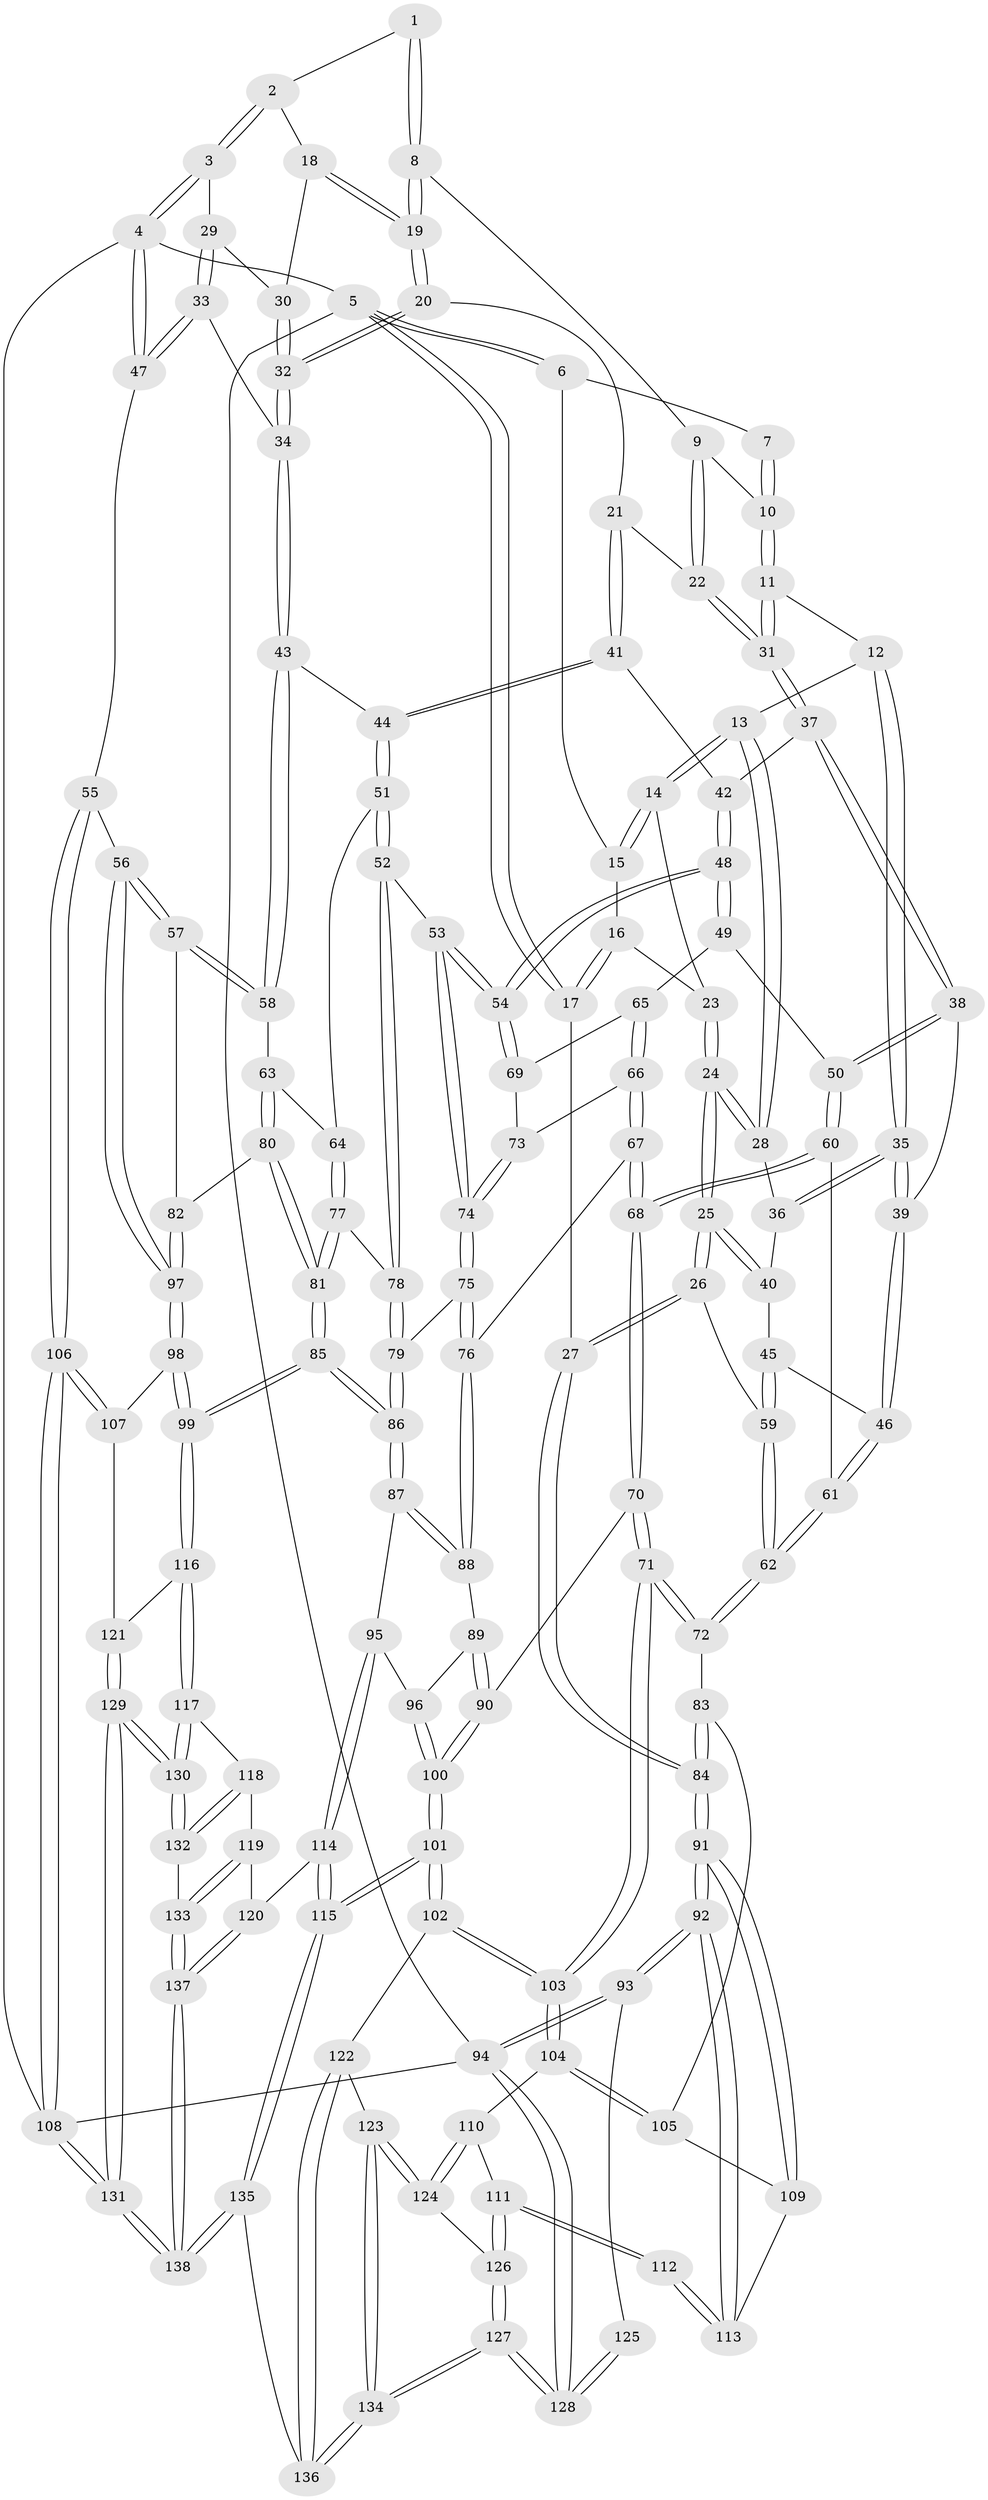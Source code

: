 // coarse degree distribution, {4: 0.4578313253012048, 5: 0.3855421686746988, 6: 0.07228915662650602, 3: 0.060240963855421686, 7: 0.012048192771084338, 2: 0.012048192771084338}
// Generated by graph-tools (version 1.1) at 2025/52/02/27/25 19:52:44]
// undirected, 138 vertices, 342 edges
graph export_dot {
graph [start="1"]
  node [color=gray90,style=filled];
  1 [pos="+0.5449208817395551+0"];
  2 [pos="+0.9505313366950439+0"];
  3 [pos="+1+0"];
  4 [pos="+1+0"];
  5 [pos="+0+0"];
  6 [pos="+0.10357744800227292+0"];
  7 [pos="+0.32509245111722335+0"];
  8 [pos="+0.5392240860066477+0.04172006694984093"];
  9 [pos="+0.50619528311523+0.06819457511517313"];
  10 [pos="+0.33745229165980023+0.1121956746371481"];
  11 [pos="+0.3224272091018523+0.14186241152829152"];
  12 [pos="+0.320526457155527+0.14297153999555973"];
  13 [pos="+0.24006464230873406+0.13165534864247536"];
  14 [pos="+0.2303752323069357+0.12597190514138218"];
  15 [pos="+0.15986212350480805+0"];
  16 [pos="+0.13632784972779072+0.1041185896369996"];
  17 [pos="+0+0"];
  18 [pos="+0.754058429062701+0.09354754220362976"];
  19 [pos="+0.6780753275202025+0.1413588167027771"];
  20 [pos="+0.6621707881646984+0.1814402546523376"];
  21 [pos="+0.654297083296858+0.19614469618200048"];
  22 [pos="+0.5176219866660361+0.2103746839949119"];
  23 [pos="+0.14069908755876057+0.10694009553648968"];
  24 [pos="+0.07343182061281298+0.24977300990995327"];
  25 [pos="+0+0.3179964169244618"];
  26 [pos="+0+0.3470823176956681"];
  27 [pos="+0+0.3440777162170271"];
  28 [pos="+0.13136045946643013+0.23704737745701157"];
  29 [pos="+0.8963705248184632+0.17782100717695662"];
  30 [pos="+0.837901188419736+0.18784560593292426"];
  31 [pos="+0.4674657486918024+0.2440440047168761"];
  32 [pos="+0.8420486204736716+0.29022032786340907"];
  33 [pos="+1+0.27466725384429164"];
  34 [pos="+0.8457073018632287+0.3088392005835889"];
  35 [pos="+0.2971017621876933+0.22739901420406647"];
  36 [pos="+0.17053330688321236+0.2593503772167075"];
  37 [pos="+0.4686472931082304+0.257789806813006"];
  38 [pos="+0.4353298067362739+0.34873047824823916"];
  39 [pos="+0.2899919322847452+0.3017680163096903"];
  40 [pos="+0.1925640698510573+0.2980797806249219"];
  41 [pos="+0.6561580530621808+0.2208929382416871"];
  42 [pos="+0.5895661010109025+0.3365443708848693"];
  43 [pos="+0.8261733528920898+0.3397426766482284"];
  44 [pos="+0.758825535776297+0.3575680014727211"];
  45 [pos="+0.23531307998804393+0.3436167112176301"];
  46 [pos="+0.2637827591847836+0.34192020630213144"];
  47 [pos="+1+0.28895621514322656"];
  48 [pos="+0.5938227709650966+0.41863901074260107"];
  49 [pos="+0.48367189190581344+0.4144572145861876"];
  50 [pos="+0.44115511926231826+0.3792722642473373"];
  51 [pos="+0.7180850898937243+0.4088419746523879"];
  52 [pos="+0.6416118650273402+0.45421093839883236"];
  53 [pos="+0.6266642937629879+0.4476643959383453"];
  54 [pos="+0.6203303953403764+0.4425389914389783"];
  55 [pos="+1+0.5114506473124658"];
  56 [pos="+1+0.5186015443949733"];
  57 [pos="+1+0.5110321901652144"];
  58 [pos="+0.9260671193098178+0.489941611626696"];
  59 [pos="+0.06610559137585556+0.4180248038685957"];
  60 [pos="+0.3499527345920864+0.43589215321691177"];
  61 [pos="+0.2753735116765138+0.37242428920280507"];
  62 [pos="+0.1989463308993029+0.5507369893338092"];
  63 [pos="+0.9129352081900038+0.4961404503014207"];
  64 [pos="+0.8255431095473759+0.5097891888345398"];
  65 [pos="+0.4791597942238323+0.42804790608524024"];
  66 [pos="+0.4272735563764372+0.5044203512794045"];
  67 [pos="+0.380507804848222+0.5415531919305515"];
  68 [pos="+0.3405739087019087+0.5455463062259551"];
  69 [pos="+0.4939104735051848+0.5119333480862273"];
  70 [pos="+0.29460164565445246+0.5868636069800687"];
  71 [pos="+0.25187671810428586+0.5959381602596692"];
  72 [pos="+0.21748179154627353+0.5855618524309992"];
  73 [pos="+0.49306583225096795+0.5210247809748165"];
  74 [pos="+0.5088408450702695+0.5598036026365926"];
  75 [pos="+0.5057683339783213+0.5713535574948069"];
  76 [pos="+0.4906911040223338+0.5892108468424265"];
  77 [pos="+0.7533382406115307+0.572451347906504"];
  78 [pos="+0.643984736066124+0.46253265360585344"];
  79 [pos="+0.6157939697284646+0.5867989734146406"];
  80 [pos="+0.835982576677373+0.6282934961494783"];
  81 [pos="+0.7547869294046337+0.6238245062582861"];
  82 [pos="+0.8558865755060302+0.6455102528129886"];
  83 [pos="+0.1992896778437158+0.599400146407465"];
  84 [pos="+0+0.6413415119904822"];
  85 [pos="+0.6862329303897434+0.7231605014784408"];
  86 [pos="+0.639518184326735+0.7057531421176351"];
  87 [pos="+0.6088617139940328+0.7099503159478404"];
  88 [pos="+0.49188364795367623+0.6068181407855305"];
  89 [pos="+0.4578924705888103+0.6473919598443018"];
  90 [pos="+0.37130443767574733+0.653331551783752"];
  91 [pos="+0+0.7182033732926448"];
  92 [pos="+0+0.7628988360956175"];
  93 [pos="+0+1"];
  94 [pos="+0+1"];
  95 [pos="+0.59586112942921+0.7173727967675718"];
  96 [pos="+0.4652161338628648+0.677986950269662"];
  97 [pos="+0.9018769521125006+0.7140309310341388"];
  98 [pos="+0.8976307342730406+0.7322797472496196"];
  99 [pos="+0.6926615268381491+0.7335929767220521"];
  100 [pos="+0.42350090674293345+0.8183718188652015"];
  101 [pos="+0.42604071151501427+0.8461369651324576"];
  102 [pos="+0.3341810190963708+0.8460929708875938"];
  103 [pos="+0.2791562318680123+0.806795646660283"];
  104 [pos="+0.23567889197175487+0.8107430040500425"];
  105 [pos="+0.11782453729312097+0.7305852750662518"];
  106 [pos="+1+1"];
  107 [pos="+0.905770253912622+0.7520647174890411"];
  108 [pos="+1+1"];
  109 [pos="+0.10225180530944983+0.7382627112217506"];
  110 [pos="+0.17664355023586326+0.8517285447910818"];
  111 [pos="+0.12188060954807073+0.8575843918423914"];
  112 [pos="+0.11674239817762279+0.855268039474745"];
  113 [pos="+0.11492372663744654+0.8525205286682933"];
  114 [pos="+0.43427037830041404+0.8453266929808226"];
  115 [pos="+0.4261329451757295+0.8461868509243239"];
  116 [pos="+0.704217521372001+0.8011080800962687"];
  117 [pos="+0.6935130949810497+0.8273690645153903"];
  118 [pos="+0.6772138302495736+0.8520212024286731"];
  119 [pos="+0.6623267332518646+0.8658427496395126"];
  120 [pos="+0.569025777766357+0.9086054824073192"];
  121 [pos="+0.8325650869248097+0.8594642447650432"];
  122 [pos="+0.2940583319778023+0.9070676686617504"];
  123 [pos="+0.22518285101649937+0.9656664910196529"];
  124 [pos="+0.19350040469388244+0.9310572659541809"];
  125 [pos="+0.11086887647840386+0.8606085134651096"];
  126 [pos="+0.13268623921435416+0.9213213068673239"];
  127 [pos="+0+1"];
  128 [pos="+0+1"];
  129 [pos="+0.9121079363295257+1"];
  130 [pos="+0.7958524076441736+0.9736143046926393"];
  131 [pos="+1+1"];
  132 [pos="+0.7283369331696345+0.9604956628944559"];
  133 [pos="+0.673111924943072+0.9895161462051567"];
  134 [pos="+0.10541789137269719+1"];
  135 [pos="+0.43127247002526503+1"];
  136 [pos="+0.3971186673439907+1"];
  137 [pos="+0.6074917907566957+1"];
  138 [pos="+0.5917713844392483+1"];
  1 -- 2;
  1 -- 8;
  1 -- 8;
  2 -- 3;
  2 -- 3;
  2 -- 18;
  3 -- 4;
  3 -- 4;
  3 -- 29;
  4 -- 5;
  4 -- 47;
  4 -- 47;
  4 -- 108;
  5 -- 6;
  5 -- 6;
  5 -- 17;
  5 -- 17;
  5 -- 94;
  6 -- 7;
  6 -- 15;
  7 -- 10;
  7 -- 10;
  8 -- 9;
  8 -- 19;
  8 -- 19;
  9 -- 10;
  9 -- 22;
  9 -- 22;
  10 -- 11;
  10 -- 11;
  11 -- 12;
  11 -- 31;
  11 -- 31;
  12 -- 13;
  12 -- 35;
  12 -- 35;
  13 -- 14;
  13 -- 14;
  13 -- 28;
  13 -- 28;
  14 -- 15;
  14 -- 15;
  14 -- 23;
  15 -- 16;
  16 -- 17;
  16 -- 17;
  16 -- 23;
  17 -- 27;
  18 -- 19;
  18 -- 19;
  18 -- 30;
  19 -- 20;
  19 -- 20;
  20 -- 21;
  20 -- 32;
  20 -- 32;
  21 -- 22;
  21 -- 41;
  21 -- 41;
  22 -- 31;
  22 -- 31;
  23 -- 24;
  23 -- 24;
  24 -- 25;
  24 -- 25;
  24 -- 28;
  24 -- 28;
  25 -- 26;
  25 -- 26;
  25 -- 40;
  25 -- 40;
  26 -- 27;
  26 -- 27;
  26 -- 59;
  27 -- 84;
  27 -- 84;
  28 -- 36;
  29 -- 30;
  29 -- 33;
  29 -- 33;
  30 -- 32;
  30 -- 32;
  31 -- 37;
  31 -- 37;
  32 -- 34;
  32 -- 34;
  33 -- 34;
  33 -- 47;
  33 -- 47;
  34 -- 43;
  34 -- 43;
  35 -- 36;
  35 -- 36;
  35 -- 39;
  35 -- 39;
  36 -- 40;
  37 -- 38;
  37 -- 38;
  37 -- 42;
  38 -- 39;
  38 -- 50;
  38 -- 50;
  39 -- 46;
  39 -- 46;
  40 -- 45;
  41 -- 42;
  41 -- 44;
  41 -- 44;
  42 -- 48;
  42 -- 48;
  43 -- 44;
  43 -- 58;
  43 -- 58;
  44 -- 51;
  44 -- 51;
  45 -- 46;
  45 -- 59;
  45 -- 59;
  46 -- 61;
  46 -- 61;
  47 -- 55;
  48 -- 49;
  48 -- 49;
  48 -- 54;
  48 -- 54;
  49 -- 50;
  49 -- 65;
  50 -- 60;
  50 -- 60;
  51 -- 52;
  51 -- 52;
  51 -- 64;
  52 -- 53;
  52 -- 78;
  52 -- 78;
  53 -- 54;
  53 -- 54;
  53 -- 74;
  53 -- 74;
  54 -- 69;
  54 -- 69;
  55 -- 56;
  55 -- 106;
  55 -- 106;
  56 -- 57;
  56 -- 57;
  56 -- 97;
  56 -- 97;
  57 -- 58;
  57 -- 58;
  57 -- 82;
  58 -- 63;
  59 -- 62;
  59 -- 62;
  60 -- 61;
  60 -- 68;
  60 -- 68;
  61 -- 62;
  61 -- 62;
  62 -- 72;
  62 -- 72;
  63 -- 64;
  63 -- 80;
  63 -- 80;
  64 -- 77;
  64 -- 77;
  65 -- 66;
  65 -- 66;
  65 -- 69;
  66 -- 67;
  66 -- 67;
  66 -- 73;
  67 -- 68;
  67 -- 68;
  67 -- 76;
  68 -- 70;
  68 -- 70;
  69 -- 73;
  70 -- 71;
  70 -- 71;
  70 -- 90;
  71 -- 72;
  71 -- 72;
  71 -- 103;
  71 -- 103;
  72 -- 83;
  73 -- 74;
  73 -- 74;
  74 -- 75;
  74 -- 75;
  75 -- 76;
  75 -- 76;
  75 -- 79;
  76 -- 88;
  76 -- 88;
  77 -- 78;
  77 -- 81;
  77 -- 81;
  78 -- 79;
  78 -- 79;
  79 -- 86;
  79 -- 86;
  80 -- 81;
  80 -- 81;
  80 -- 82;
  81 -- 85;
  81 -- 85;
  82 -- 97;
  82 -- 97;
  83 -- 84;
  83 -- 84;
  83 -- 105;
  84 -- 91;
  84 -- 91;
  85 -- 86;
  85 -- 86;
  85 -- 99;
  85 -- 99;
  86 -- 87;
  86 -- 87;
  87 -- 88;
  87 -- 88;
  87 -- 95;
  88 -- 89;
  89 -- 90;
  89 -- 90;
  89 -- 96;
  90 -- 100;
  90 -- 100;
  91 -- 92;
  91 -- 92;
  91 -- 109;
  91 -- 109;
  92 -- 93;
  92 -- 93;
  92 -- 113;
  92 -- 113;
  93 -- 94;
  93 -- 94;
  93 -- 125;
  94 -- 108;
  94 -- 128;
  94 -- 128;
  95 -- 96;
  95 -- 114;
  95 -- 114;
  96 -- 100;
  96 -- 100;
  97 -- 98;
  97 -- 98;
  98 -- 99;
  98 -- 99;
  98 -- 107;
  99 -- 116;
  99 -- 116;
  100 -- 101;
  100 -- 101;
  101 -- 102;
  101 -- 102;
  101 -- 115;
  101 -- 115;
  102 -- 103;
  102 -- 103;
  102 -- 122;
  103 -- 104;
  103 -- 104;
  104 -- 105;
  104 -- 105;
  104 -- 110;
  105 -- 109;
  106 -- 107;
  106 -- 107;
  106 -- 108;
  106 -- 108;
  107 -- 121;
  108 -- 131;
  108 -- 131;
  109 -- 113;
  110 -- 111;
  110 -- 124;
  110 -- 124;
  111 -- 112;
  111 -- 112;
  111 -- 126;
  111 -- 126;
  112 -- 113;
  112 -- 113;
  114 -- 115;
  114 -- 115;
  114 -- 120;
  115 -- 135;
  115 -- 135;
  116 -- 117;
  116 -- 117;
  116 -- 121;
  117 -- 118;
  117 -- 130;
  117 -- 130;
  118 -- 119;
  118 -- 132;
  118 -- 132;
  119 -- 120;
  119 -- 133;
  119 -- 133;
  120 -- 137;
  120 -- 137;
  121 -- 129;
  121 -- 129;
  122 -- 123;
  122 -- 136;
  122 -- 136;
  123 -- 124;
  123 -- 124;
  123 -- 134;
  123 -- 134;
  124 -- 126;
  125 -- 128;
  125 -- 128;
  126 -- 127;
  126 -- 127;
  127 -- 128;
  127 -- 128;
  127 -- 134;
  127 -- 134;
  129 -- 130;
  129 -- 130;
  129 -- 131;
  129 -- 131;
  130 -- 132;
  130 -- 132;
  131 -- 138;
  131 -- 138;
  132 -- 133;
  133 -- 137;
  133 -- 137;
  134 -- 136;
  134 -- 136;
  135 -- 136;
  135 -- 138;
  135 -- 138;
  137 -- 138;
  137 -- 138;
}
